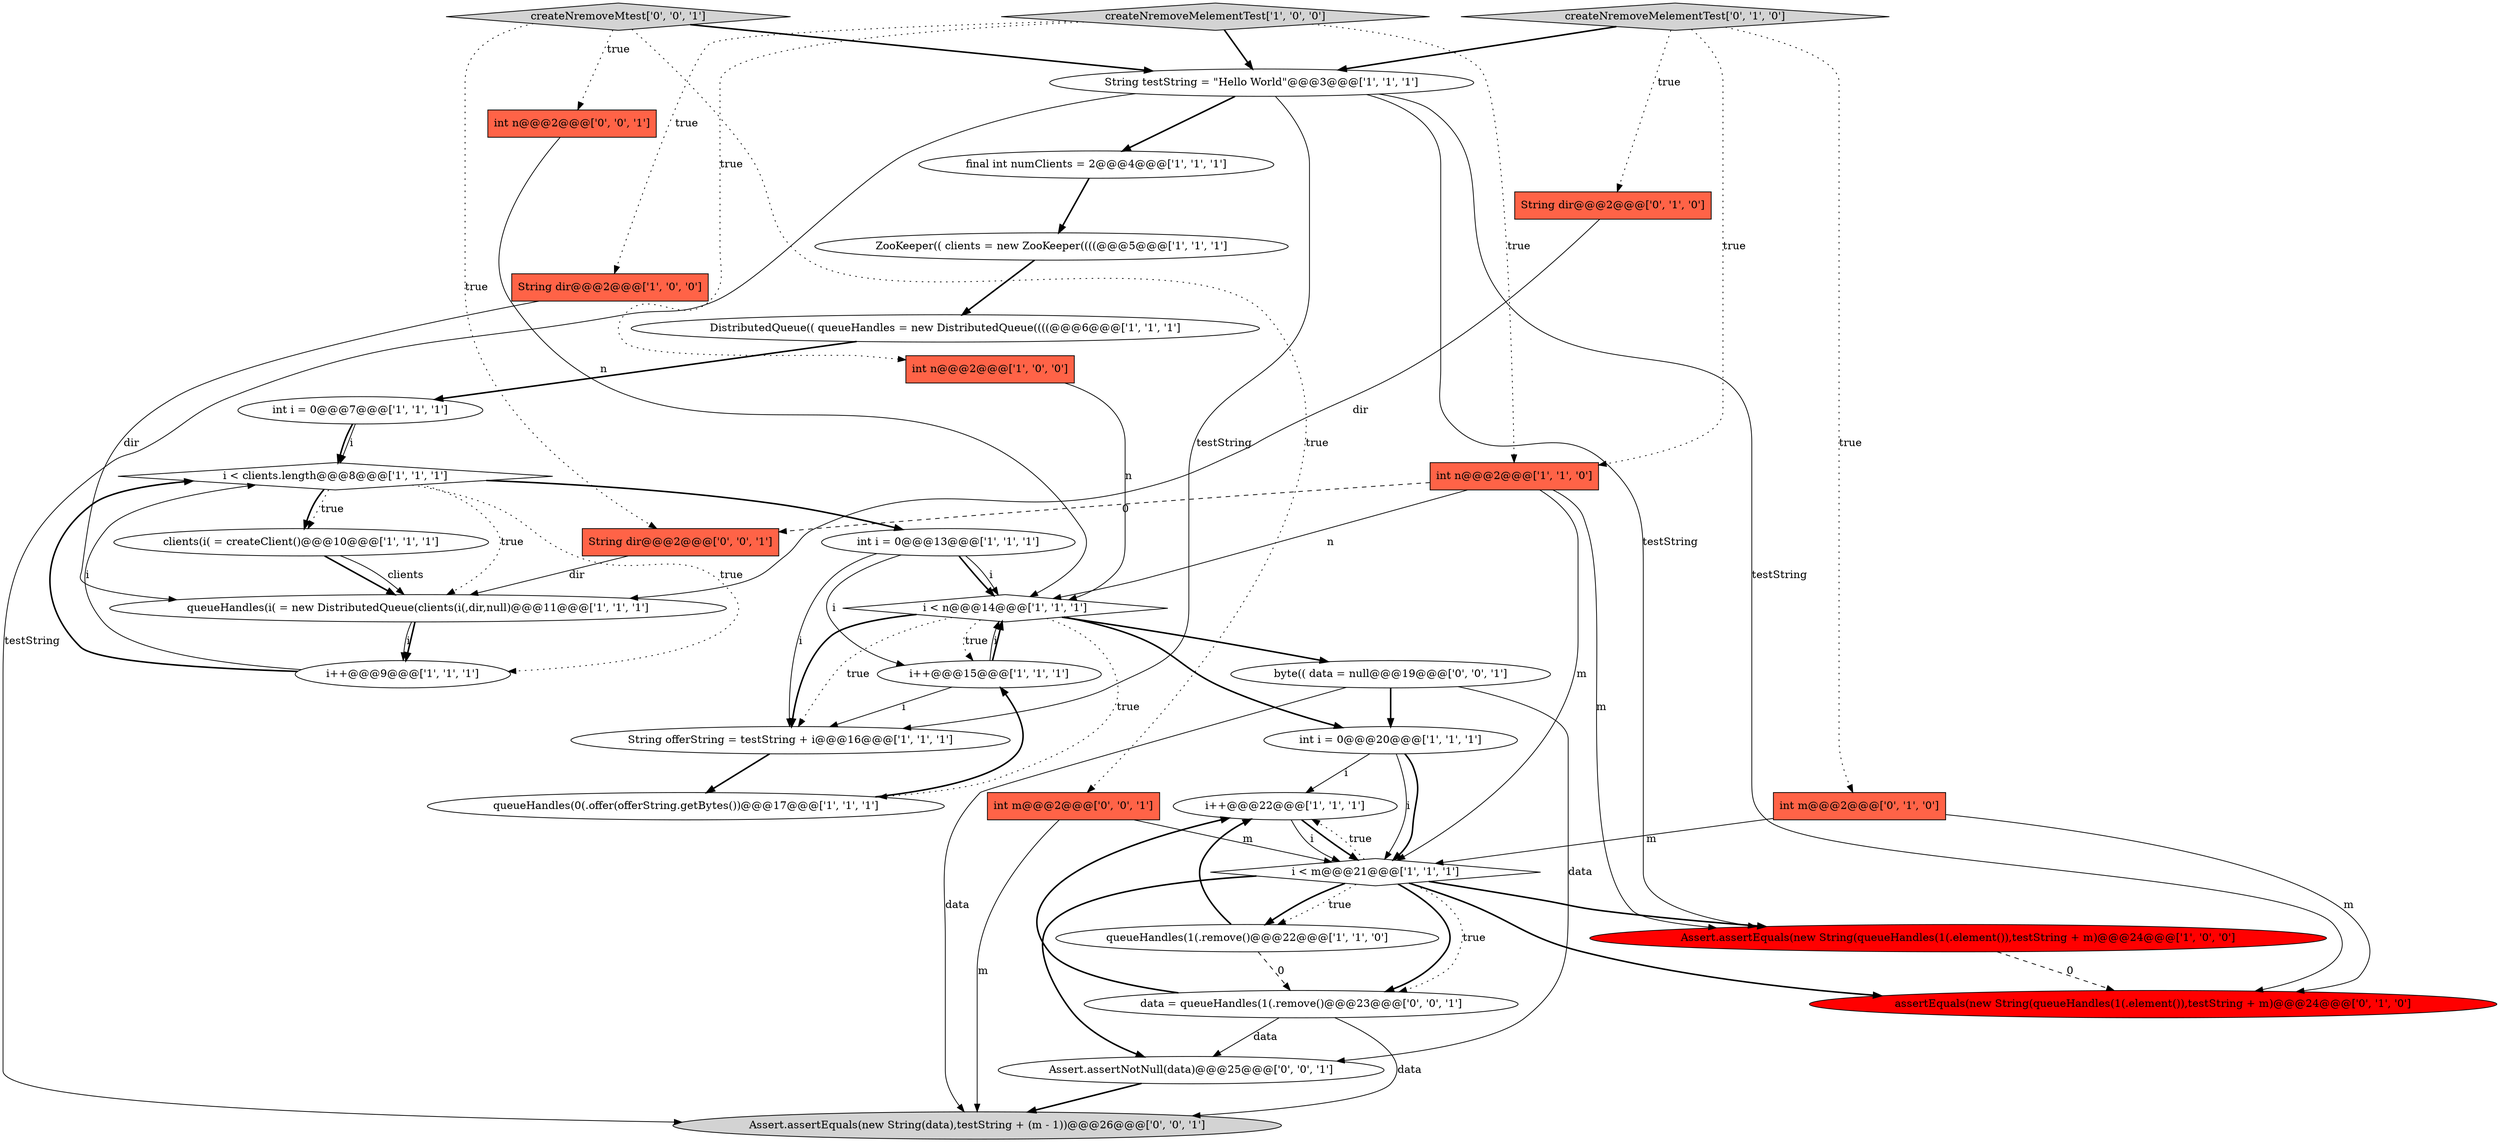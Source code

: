 digraph {
32 [style = filled, label = "byte(( data = null@@@19@@@['0', '0', '1']", fillcolor = white, shape = ellipse image = "AAA0AAABBB3BBB"];
8 [style = filled, label = "ZooKeeper(( clients = new ZooKeeper((((@@@5@@@['1', '1', '1']", fillcolor = white, shape = ellipse image = "AAA0AAABBB1BBB"];
3 [style = filled, label = "i++@@@22@@@['1', '1', '1']", fillcolor = white, shape = ellipse image = "AAA0AAABBB1BBB"];
10 [style = filled, label = "i < m@@@21@@@['1', '1', '1']", fillcolor = white, shape = diamond image = "AAA0AAABBB1BBB"];
19 [style = filled, label = "int i = 0@@@20@@@['1', '1', '1']", fillcolor = white, shape = ellipse image = "AAA0AAABBB1BBB"];
22 [style = filled, label = "i < clients.length@@@8@@@['1', '1', '1']", fillcolor = white, shape = diamond image = "AAA0AAABBB1BBB"];
11 [style = filled, label = "DistributedQueue(( queueHandles = new DistributedQueue((((@@@6@@@['1', '1', '1']", fillcolor = white, shape = ellipse image = "AAA0AAABBB1BBB"];
20 [style = filled, label = "int n@@@2@@@['1', '1', '0']", fillcolor = tomato, shape = box image = "AAA0AAABBB1BBB"];
2 [style = filled, label = "i < n@@@14@@@['1', '1', '1']", fillcolor = white, shape = diamond image = "AAA0AAABBB1BBB"];
29 [style = filled, label = "Assert.assertNotNull(data)@@@25@@@['0', '0', '1']", fillcolor = white, shape = ellipse image = "AAA0AAABBB3BBB"];
31 [style = filled, label = "String dir@@@2@@@['0', '0', '1']", fillcolor = tomato, shape = box image = "AAA0AAABBB3BBB"];
23 [style = filled, label = "int m@@@2@@@['0', '1', '0']", fillcolor = tomato, shape = box image = "AAA0AAABBB2BBB"];
16 [style = filled, label = "String testString = \"Hello World\"@@@3@@@['1', '1', '1']", fillcolor = white, shape = ellipse image = "AAA0AAABBB1BBB"];
21 [style = filled, label = "i++@@@9@@@['1', '1', '1']", fillcolor = white, shape = ellipse image = "AAA0AAABBB1BBB"];
1 [style = filled, label = "int n@@@2@@@['1', '0', '0']", fillcolor = tomato, shape = box image = "AAA0AAABBB1BBB"];
5 [style = filled, label = "i++@@@15@@@['1', '1', '1']", fillcolor = white, shape = ellipse image = "AAA0AAABBB1BBB"];
34 [style = filled, label = "Assert.assertEquals(new String(data),testString + (m - 1))@@@26@@@['0', '0', '1']", fillcolor = lightgray, shape = ellipse image = "AAA0AAABBB3BBB"];
24 [style = filled, label = "String dir@@@2@@@['0', '1', '0']", fillcolor = tomato, shape = box image = "AAA0AAABBB2BBB"];
30 [style = filled, label = "int m@@@2@@@['0', '0', '1']", fillcolor = tomato, shape = box image = "AAA0AAABBB3BBB"];
15 [style = filled, label = "String dir@@@2@@@['1', '0', '0']", fillcolor = tomato, shape = box image = "AAA0AAABBB1BBB"];
13 [style = filled, label = "queueHandles(1(.remove()@@@22@@@['1', '1', '0']", fillcolor = white, shape = ellipse image = "AAA0AAABBB1BBB"];
4 [style = filled, label = "int i = 0@@@13@@@['1', '1', '1']", fillcolor = white, shape = ellipse image = "AAA0AAABBB1BBB"];
18 [style = filled, label = "queueHandles(0(.offer(offerString.getBytes())@@@17@@@['1', '1', '1']", fillcolor = white, shape = ellipse image = "AAA0AAABBB1BBB"];
26 [style = filled, label = "assertEquals(new String(queueHandles(1(.element()),testString + m)@@@24@@@['0', '1', '0']", fillcolor = red, shape = ellipse image = "AAA1AAABBB2BBB"];
28 [style = filled, label = "int n@@@2@@@['0', '0', '1']", fillcolor = tomato, shape = box image = "AAA0AAABBB3BBB"];
17 [style = filled, label = "queueHandles(i( = new DistributedQueue(clients(i(,dir,null)@@@11@@@['1', '1', '1']", fillcolor = white, shape = ellipse image = "AAA0AAABBB1BBB"];
6 [style = filled, label = "final int numClients = 2@@@4@@@['1', '1', '1']", fillcolor = white, shape = ellipse image = "AAA0AAABBB1BBB"];
9 [style = filled, label = "createNremoveMelementTest['1', '0', '0']", fillcolor = lightgray, shape = diamond image = "AAA0AAABBB1BBB"];
27 [style = filled, label = "data = queueHandles(1(.remove()@@@23@@@['0', '0', '1']", fillcolor = white, shape = ellipse image = "AAA0AAABBB3BBB"];
33 [style = filled, label = "createNremoveMtest['0', '0', '1']", fillcolor = lightgray, shape = diamond image = "AAA0AAABBB3BBB"];
14 [style = filled, label = "String offerString = testString + i@@@16@@@['1', '1', '1']", fillcolor = white, shape = ellipse image = "AAA0AAABBB1BBB"];
12 [style = filled, label = "int i = 0@@@7@@@['1', '1', '1']", fillcolor = white, shape = ellipse image = "AAA0AAABBB1BBB"];
25 [style = filled, label = "createNremoveMelementTest['0', '1', '0']", fillcolor = lightgray, shape = diamond image = "AAA0AAABBB2BBB"];
7 [style = filled, label = "Assert.assertEquals(new String(queueHandles(1(.element()),testString + m)@@@24@@@['1', '0', '0']", fillcolor = red, shape = ellipse image = "AAA1AAABBB1BBB"];
0 [style = filled, label = "clients(i( = createClient()@@@10@@@['1', '1', '1']", fillcolor = white, shape = ellipse image = "AAA0AAABBB1BBB"];
22->21 [style = dotted, label="true"];
33->16 [style = bold, label=""];
2->19 [style = bold, label=""];
16->7 [style = solid, label="testString"];
27->29 [style = solid, label="data"];
20->7 [style = solid, label="m"];
28->2 [style = solid, label="n"];
16->26 [style = solid, label="testString"];
4->14 [style = solid, label="i"];
19->10 [style = solid, label="i"];
0->17 [style = bold, label=""];
5->2 [style = solid, label="i"];
16->6 [style = bold, label=""];
12->22 [style = solid, label="i"];
10->27 [style = bold, label=""];
19->3 [style = solid, label="i"];
27->3 [style = bold, label=""];
22->0 [style = dotted, label="true"];
33->28 [style = dotted, label="true"];
20->31 [style = dashed, label="0"];
31->17 [style = solid, label="dir"];
5->14 [style = solid, label="i"];
23->26 [style = solid, label="m"];
32->29 [style = solid, label="data"];
19->10 [style = bold, label=""];
11->12 [style = bold, label=""];
10->26 [style = bold, label=""];
1->2 [style = solid, label="n"];
4->2 [style = bold, label=""];
10->3 [style = dotted, label="true"];
32->19 [style = bold, label=""];
4->5 [style = solid, label="i"];
29->34 [style = bold, label=""];
25->16 [style = bold, label=""];
30->10 [style = solid, label="m"];
10->7 [style = bold, label=""];
2->18 [style = dotted, label="true"];
33->30 [style = dotted, label="true"];
9->16 [style = bold, label=""];
17->21 [style = solid, label="i"];
4->2 [style = solid, label="i"];
22->4 [style = bold, label=""];
16->34 [style = solid, label="testString"];
32->34 [style = solid, label="data"];
3->10 [style = solid, label="i"];
3->10 [style = bold, label=""];
25->24 [style = dotted, label="true"];
5->2 [style = bold, label=""];
16->14 [style = solid, label="testString"];
0->17 [style = solid, label="clients"];
22->0 [style = bold, label=""];
13->27 [style = dashed, label="0"];
13->3 [style = bold, label=""];
10->13 [style = bold, label=""];
10->29 [style = bold, label=""];
10->13 [style = dotted, label="true"];
21->22 [style = bold, label=""];
18->5 [style = bold, label=""];
2->14 [style = bold, label=""];
6->8 [style = bold, label=""];
23->10 [style = solid, label="m"];
9->20 [style = dotted, label="true"];
9->1 [style = dotted, label="true"];
20->10 [style = solid, label="m"];
25->20 [style = dotted, label="true"];
15->17 [style = solid, label="dir"];
2->14 [style = dotted, label="true"];
14->18 [style = bold, label=""];
22->17 [style = dotted, label="true"];
9->15 [style = dotted, label="true"];
10->27 [style = dotted, label="true"];
2->32 [style = bold, label=""];
27->34 [style = solid, label="data"];
25->23 [style = dotted, label="true"];
21->22 [style = solid, label="i"];
2->5 [style = dotted, label="true"];
7->26 [style = dashed, label="0"];
30->34 [style = solid, label="m"];
8->11 [style = bold, label=""];
17->21 [style = bold, label=""];
24->17 [style = solid, label="dir"];
12->22 [style = bold, label=""];
20->2 [style = solid, label="n"];
33->31 [style = dotted, label="true"];
}
